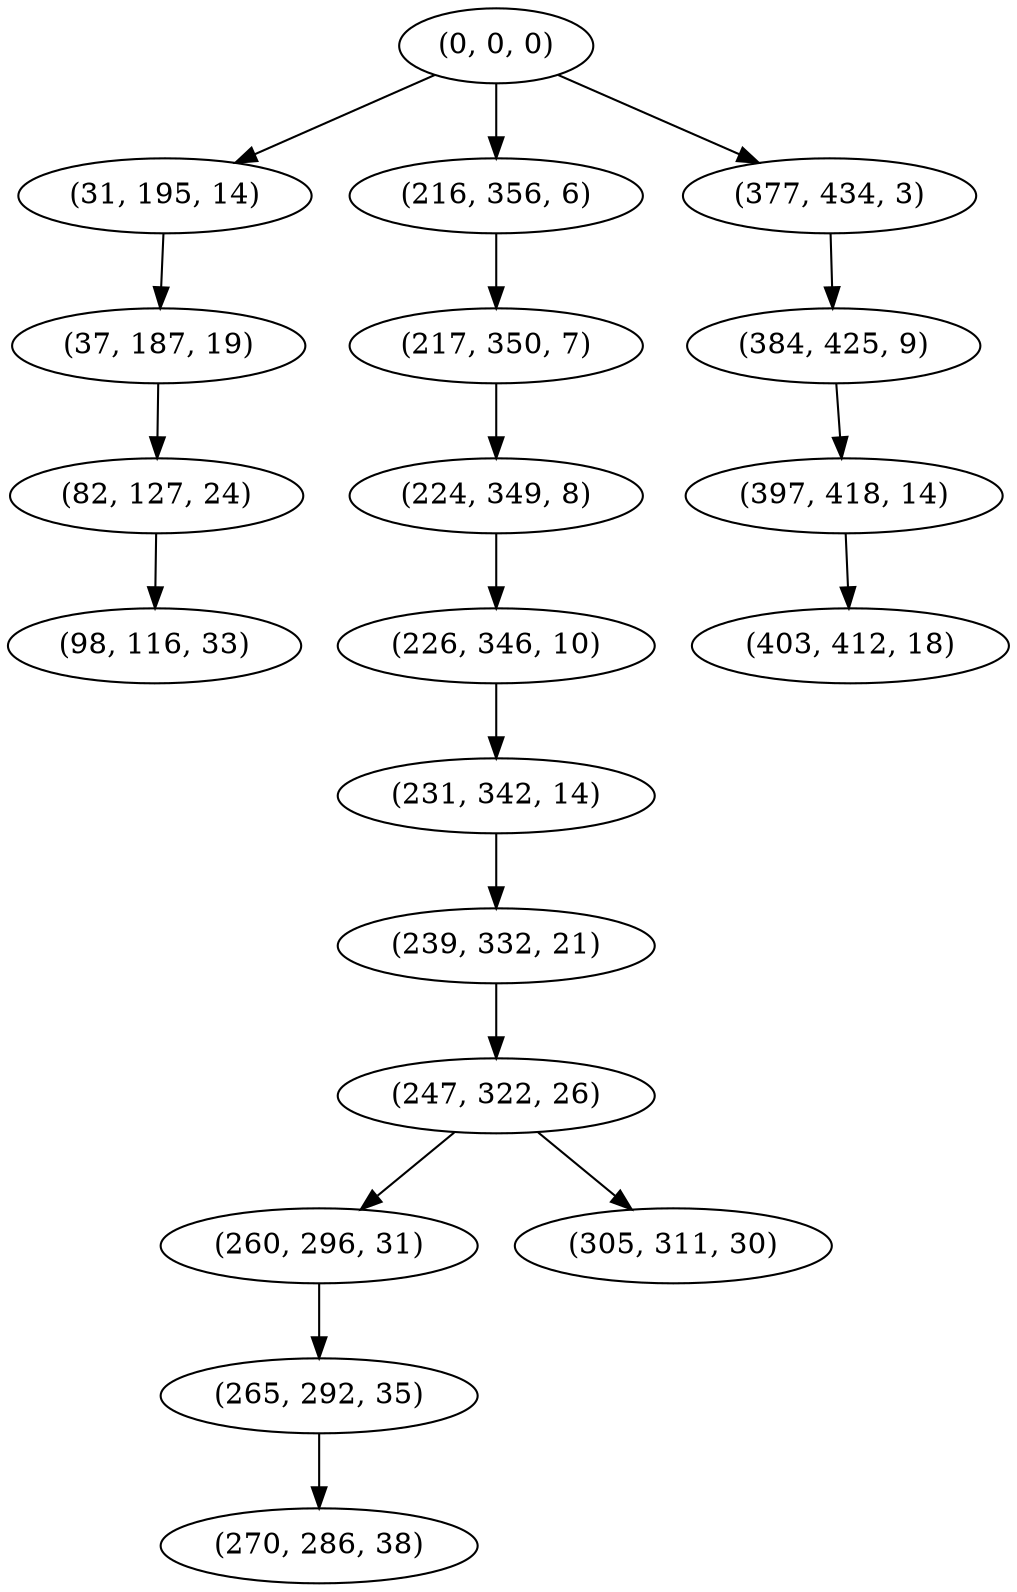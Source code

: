 digraph tree {
    "(0, 0, 0)";
    "(31, 195, 14)";
    "(37, 187, 19)";
    "(82, 127, 24)";
    "(98, 116, 33)";
    "(216, 356, 6)";
    "(217, 350, 7)";
    "(224, 349, 8)";
    "(226, 346, 10)";
    "(231, 342, 14)";
    "(239, 332, 21)";
    "(247, 322, 26)";
    "(260, 296, 31)";
    "(265, 292, 35)";
    "(270, 286, 38)";
    "(305, 311, 30)";
    "(377, 434, 3)";
    "(384, 425, 9)";
    "(397, 418, 14)";
    "(403, 412, 18)";
    "(0, 0, 0)" -> "(31, 195, 14)";
    "(0, 0, 0)" -> "(216, 356, 6)";
    "(0, 0, 0)" -> "(377, 434, 3)";
    "(31, 195, 14)" -> "(37, 187, 19)";
    "(37, 187, 19)" -> "(82, 127, 24)";
    "(82, 127, 24)" -> "(98, 116, 33)";
    "(216, 356, 6)" -> "(217, 350, 7)";
    "(217, 350, 7)" -> "(224, 349, 8)";
    "(224, 349, 8)" -> "(226, 346, 10)";
    "(226, 346, 10)" -> "(231, 342, 14)";
    "(231, 342, 14)" -> "(239, 332, 21)";
    "(239, 332, 21)" -> "(247, 322, 26)";
    "(247, 322, 26)" -> "(260, 296, 31)";
    "(247, 322, 26)" -> "(305, 311, 30)";
    "(260, 296, 31)" -> "(265, 292, 35)";
    "(265, 292, 35)" -> "(270, 286, 38)";
    "(377, 434, 3)" -> "(384, 425, 9)";
    "(384, 425, 9)" -> "(397, 418, 14)";
    "(397, 418, 14)" -> "(403, 412, 18)";
}
